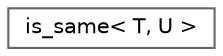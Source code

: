 digraph "类继承关系图"
{
 // LATEX_PDF_SIZE
  bgcolor="transparent";
  edge [fontname=Helvetica,fontsize=10,labelfontname=Helvetica,labelfontsize=10];
  node [fontname=Helvetica,fontsize=10,shape=box,height=0.2,width=0.4];
  rankdir="LR";
  Node0 [id="Node000000",label="is_same\< T, U \>",height=0.2,width=0.4,color="grey40", fillcolor="white", style="filled",URL="$structis__same.html",tooltip=" "];
}
